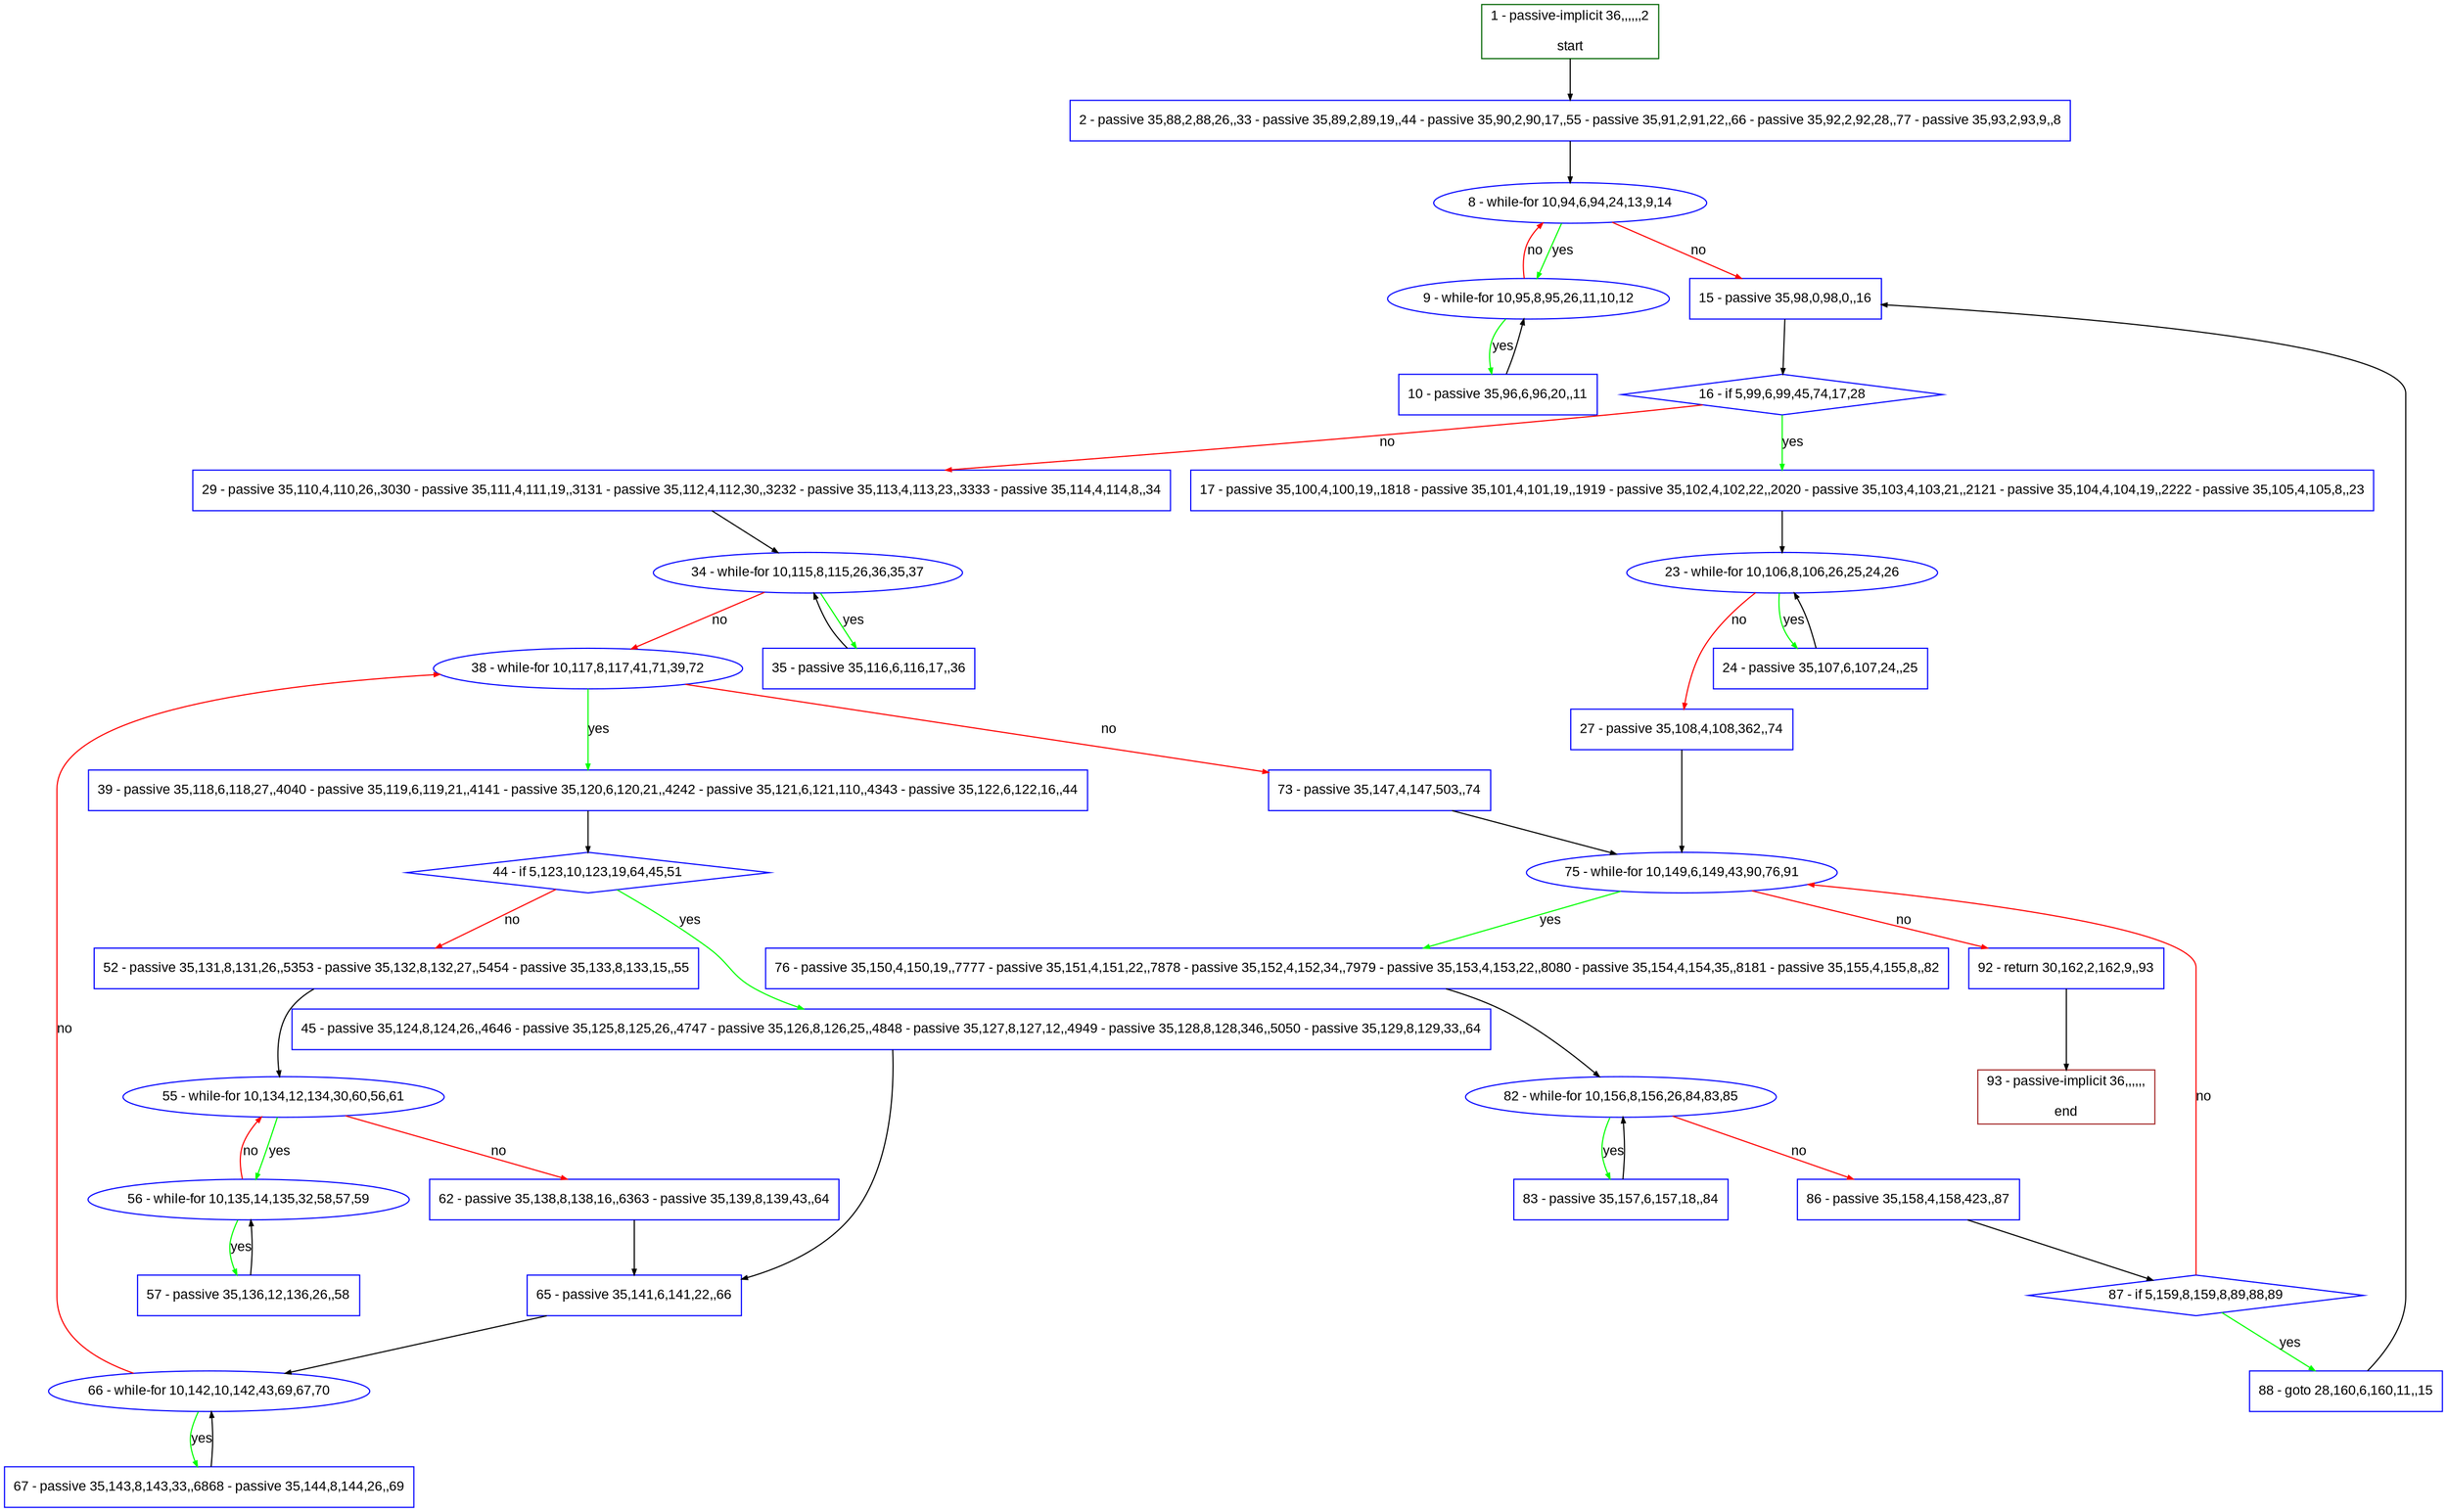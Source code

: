 digraph "" {
  graph [pack="true", label="", fontsize="12", packmode="clust", fontname="Arial", fillcolor="#FFFFCC", bgcolor="white", style="rounded,filled", compound="true"];
  node [node_initialized="no", label="", color="grey", fontsize="12", fillcolor="white", fontname="Arial", style="filled", shape="rectangle", compound="true", fixedsize="false"];
  edge [fontcolor="black", arrowhead="normal", arrowtail="none", arrowsize="0.5", ltail="", label="", color="black", fontsize="12", lhead="", fontname="Arial", dir="forward", compound="true"];
  __N1 [label="2 - passive 35,88,2,88,26,,33 - passive 35,89,2,89,19,,44 - passive 35,90,2,90,17,,55 - passive 35,91,2,91,22,,66 - passive 35,92,2,92,28,,77 - passive 35,93,2,93,9,,8", color="#0000ff", fillcolor="#ffffff", style="filled", shape="box"];
  __N2 [label="1 - passive-implicit 36,,,,,,2\n\nstart", color="#006400", fillcolor="#ffffff", style="filled", shape="box"];
  __N3 [label="8 - while-for 10,94,6,94,24,13,9,14", color="#0000ff", fillcolor="#ffffff", style="filled", shape="oval"];
  __N4 [label="9 - while-for 10,95,8,95,26,11,10,12", color="#0000ff", fillcolor="#ffffff", style="filled", shape="oval"];
  __N5 [label="15 - passive 35,98,0,98,0,,16", color="#0000ff", fillcolor="#ffffff", style="filled", shape="box"];
  __N6 [label="10 - passive 35,96,6,96,20,,11", color="#0000ff", fillcolor="#ffffff", style="filled", shape="box"];
  __N7 [label="16 - if 5,99,6,99,45,74,17,28", color="#0000ff", fillcolor="#ffffff", style="filled", shape="diamond"];
  __N8 [label="17 - passive 35,100,4,100,19,,1818 - passive 35,101,4,101,19,,1919 - passive 35,102,4,102,22,,2020 - passive 35,103,4,103,21,,2121 - passive 35,104,4,104,19,,2222 - passive 35,105,4,105,8,,23", color="#0000ff", fillcolor="#ffffff", style="filled", shape="box"];
  __N9 [label="29 - passive 35,110,4,110,26,,3030 - passive 35,111,4,111,19,,3131 - passive 35,112,4,112,30,,3232 - passive 35,113,4,113,23,,3333 - passive 35,114,4,114,8,,34", color="#0000ff", fillcolor="#ffffff", style="filled", shape="box"];
  __N10 [label="23 - while-for 10,106,8,106,26,25,24,26", color="#0000ff", fillcolor="#ffffff", style="filled", shape="oval"];
  __N11 [label="24 - passive 35,107,6,107,24,,25", color="#0000ff", fillcolor="#ffffff", style="filled", shape="box"];
  __N12 [label="27 - passive 35,108,4,108,362,,74", color="#0000ff", fillcolor="#ffffff", style="filled", shape="box"];
  __N13 [label="75 - while-for 10,149,6,149,43,90,76,91", color="#0000ff", fillcolor="#ffffff", style="filled", shape="oval"];
  __N14 [label="34 - while-for 10,115,8,115,26,36,35,37", color="#0000ff", fillcolor="#ffffff", style="filled", shape="oval"];
  __N15 [label="35 - passive 35,116,6,116,17,,36", color="#0000ff", fillcolor="#ffffff", style="filled", shape="box"];
  __N16 [label="38 - while-for 10,117,8,117,41,71,39,72", color="#0000ff", fillcolor="#ffffff", style="filled", shape="oval"];
  __N17 [label="39 - passive 35,118,6,118,27,,4040 - passive 35,119,6,119,21,,4141 - passive 35,120,6,120,21,,4242 - passive 35,121,6,121,110,,4343 - passive 35,122,6,122,16,,44", color="#0000ff", fillcolor="#ffffff", style="filled", shape="box"];
  __N18 [label="73 - passive 35,147,4,147,503,,74", color="#0000ff", fillcolor="#ffffff", style="filled", shape="box"];
  __N19 [label="44 - if 5,123,10,123,19,64,45,51", color="#0000ff", fillcolor="#ffffff", style="filled", shape="diamond"];
  __N20 [label="45 - passive 35,124,8,124,26,,4646 - passive 35,125,8,125,26,,4747 - passive 35,126,8,126,25,,4848 - passive 35,127,8,127,12,,4949 - passive 35,128,8,128,346,,5050 - passive 35,129,8,129,33,,64", color="#0000ff", fillcolor="#ffffff", style="filled", shape="box"];
  __N21 [label="52 - passive 35,131,8,131,26,,5353 - passive 35,132,8,132,27,,5454 - passive 35,133,8,133,15,,55", color="#0000ff", fillcolor="#ffffff", style="filled", shape="box"];
  __N22 [label="65 - passive 35,141,6,141,22,,66", color="#0000ff", fillcolor="#ffffff", style="filled", shape="box"];
  __N23 [label="55 - while-for 10,134,12,134,30,60,56,61", color="#0000ff", fillcolor="#ffffff", style="filled", shape="oval"];
  __N24 [label="56 - while-for 10,135,14,135,32,58,57,59", color="#0000ff", fillcolor="#ffffff", style="filled", shape="oval"];
  __N25 [label="62 - passive 35,138,8,138,16,,6363 - passive 35,139,8,139,43,,64", color="#0000ff", fillcolor="#ffffff", style="filled", shape="box"];
  __N26 [label="57 - passive 35,136,12,136,26,,58", color="#0000ff", fillcolor="#ffffff", style="filled", shape="box"];
  __N27 [label="66 - while-for 10,142,10,142,43,69,67,70", color="#0000ff", fillcolor="#ffffff", style="filled", shape="oval"];
  __N28 [label="67 - passive 35,143,8,143,33,,6868 - passive 35,144,8,144,26,,69", color="#0000ff", fillcolor="#ffffff", style="filled", shape="box"];
  __N29 [label="76 - passive 35,150,4,150,19,,7777 - passive 35,151,4,151,22,,7878 - passive 35,152,4,152,34,,7979 - passive 35,153,4,153,22,,8080 - passive 35,154,4,154,35,,8181 - passive 35,155,4,155,8,,82", color="#0000ff", fillcolor="#ffffff", style="filled", shape="box"];
  __N30 [label="92 - return 30,162,2,162,9,,93", color="#0000ff", fillcolor="#ffffff", style="filled", shape="box"];
  __N31 [label="82 - while-for 10,156,8,156,26,84,83,85", color="#0000ff", fillcolor="#ffffff", style="filled", shape="oval"];
  __N32 [label="83 - passive 35,157,6,157,18,,84", color="#0000ff", fillcolor="#ffffff", style="filled", shape="box"];
  __N33 [label="86 - passive 35,158,4,158,423,,87", color="#0000ff", fillcolor="#ffffff", style="filled", shape="box"];
  __N34 [label="87 - if 5,159,8,159,8,89,88,89", color="#0000ff", fillcolor="#ffffff", style="filled", shape="diamond"];
  __N35 [label="88 - goto 28,160,6,160,11,,15", color="#0000ff", fillcolor="#ffffff", style="filled", shape="box"];
  __N36 [label="93 - passive-implicit 36,,,,,,\n\nend", color="#a52a2a", fillcolor="#ffffff", style="filled", shape="box"];
  __N2 -> __N1 [arrowhead="normal", arrowtail="none", color="#000000", label="", dir="forward"];
  __N1 -> __N3 [arrowhead="normal", arrowtail="none", color="#000000", label="", dir="forward"];
  __N3 -> __N4 [arrowhead="normal", arrowtail="none", color="#00ff00", label="yes", dir="forward"];
  __N4 -> __N3 [arrowhead="normal", arrowtail="none", color="#ff0000", label="no", dir="forward"];
  __N3 -> __N5 [arrowhead="normal", arrowtail="none", color="#ff0000", label="no", dir="forward"];
  __N4 -> __N6 [arrowhead="normal", arrowtail="none", color="#00ff00", label="yes", dir="forward"];
  __N6 -> __N4 [arrowhead="normal", arrowtail="none", color="#000000", label="", dir="forward"];
  __N5 -> __N7 [arrowhead="normal", arrowtail="none", color="#000000", label="", dir="forward"];
  __N7 -> __N8 [arrowhead="normal", arrowtail="none", color="#00ff00", label="yes", dir="forward"];
  __N7 -> __N9 [arrowhead="normal", arrowtail="none", color="#ff0000", label="no", dir="forward"];
  __N8 -> __N10 [arrowhead="normal", arrowtail="none", color="#000000", label="", dir="forward"];
  __N10 -> __N11 [arrowhead="normal", arrowtail="none", color="#00ff00", label="yes", dir="forward"];
  __N11 -> __N10 [arrowhead="normal", arrowtail="none", color="#000000", label="", dir="forward"];
  __N10 -> __N12 [arrowhead="normal", arrowtail="none", color="#ff0000", label="no", dir="forward"];
  __N12 -> __N13 [arrowhead="normal", arrowtail="none", color="#000000", label="", dir="forward"];
  __N9 -> __N14 [arrowhead="normal", arrowtail="none", color="#000000", label="", dir="forward"];
  __N14 -> __N15 [arrowhead="normal", arrowtail="none", color="#00ff00", label="yes", dir="forward"];
  __N15 -> __N14 [arrowhead="normal", arrowtail="none", color="#000000", label="", dir="forward"];
  __N14 -> __N16 [arrowhead="normal", arrowtail="none", color="#ff0000", label="no", dir="forward"];
  __N16 -> __N17 [arrowhead="normal", arrowtail="none", color="#00ff00", label="yes", dir="forward"];
  __N16 -> __N18 [arrowhead="normal", arrowtail="none", color="#ff0000", label="no", dir="forward"];
  __N17 -> __N19 [arrowhead="normal", arrowtail="none", color="#000000", label="", dir="forward"];
  __N19 -> __N20 [arrowhead="normal", arrowtail="none", color="#00ff00", label="yes", dir="forward"];
  __N19 -> __N21 [arrowhead="normal", arrowtail="none", color="#ff0000", label="no", dir="forward"];
  __N20 -> __N22 [arrowhead="normal", arrowtail="none", color="#000000", label="", dir="forward"];
  __N21 -> __N23 [arrowhead="normal", arrowtail="none", color="#000000", label="", dir="forward"];
  __N23 -> __N24 [arrowhead="normal", arrowtail="none", color="#00ff00", label="yes", dir="forward"];
  __N24 -> __N23 [arrowhead="normal", arrowtail="none", color="#ff0000", label="no", dir="forward"];
  __N23 -> __N25 [arrowhead="normal", arrowtail="none", color="#ff0000", label="no", dir="forward"];
  __N24 -> __N26 [arrowhead="normal", arrowtail="none", color="#00ff00", label="yes", dir="forward"];
  __N26 -> __N24 [arrowhead="normal", arrowtail="none", color="#000000", label="", dir="forward"];
  __N25 -> __N22 [arrowhead="normal", arrowtail="none", color="#000000", label="", dir="forward"];
  __N22 -> __N27 [arrowhead="normal", arrowtail="none", color="#000000", label="", dir="forward"];
  __N27 -> __N16 [arrowhead="normal", arrowtail="none", color="#ff0000", label="no", dir="forward"];
  __N27 -> __N28 [arrowhead="normal", arrowtail="none", color="#00ff00", label="yes", dir="forward"];
  __N28 -> __N27 [arrowhead="normal", arrowtail="none", color="#000000", label="", dir="forward"];
  __N18 -> __N13 [arrowhead="normal", arrowtail="none", color="#000000", label="", dir="forward"];
  __N13 -> __N29 [arrowhead="normal", arrowtail="none", color="#00ff00", label="yes", dir="forward"];
  __N13 -> __N30 [arrowhead="normal", arrowtail="none", color="#ff0000", label="no", dir="forward"];
  __N29 -> __N31 [arrowhead="normal", arrowtail="none", color="#000000", label="", dir="forward"];
  __N31 -> __N32 [arrowhead="normal", arrowtail="none", color="#00ff00", label="yes", dir="forward"];
  __N32 -> __N31 [arrowhead="normal", arrowtail="none", color="#000000", label="", dir="forward"];
  __N31 -> __N33 [arrowhead="normal", arrowtail="none", color="#ff0000", label="no", dir="forward"];
  __N33 -> __N34 [arrowhead="normal", arrowtail="none", color="#000000", label="", dir="forward"];
  __N34 -> __N13 [arrowhead="normal", arrowtail="none", color="#ff0000", label="no", dir="forward"];
  __N34 -> __N35 [arrowhead="normal", arrowtail="none", color="#00ff00", label="yes", dir="forward"];
  __N35 -> __N5 [arrowhead="normal", arrowtail="none", color="#000000", label="", dir="forward"];
  __N30 -> __N36 [arrowhead="normal", arrowtail="none", color="#000000", label="", dir="forward"];
}
